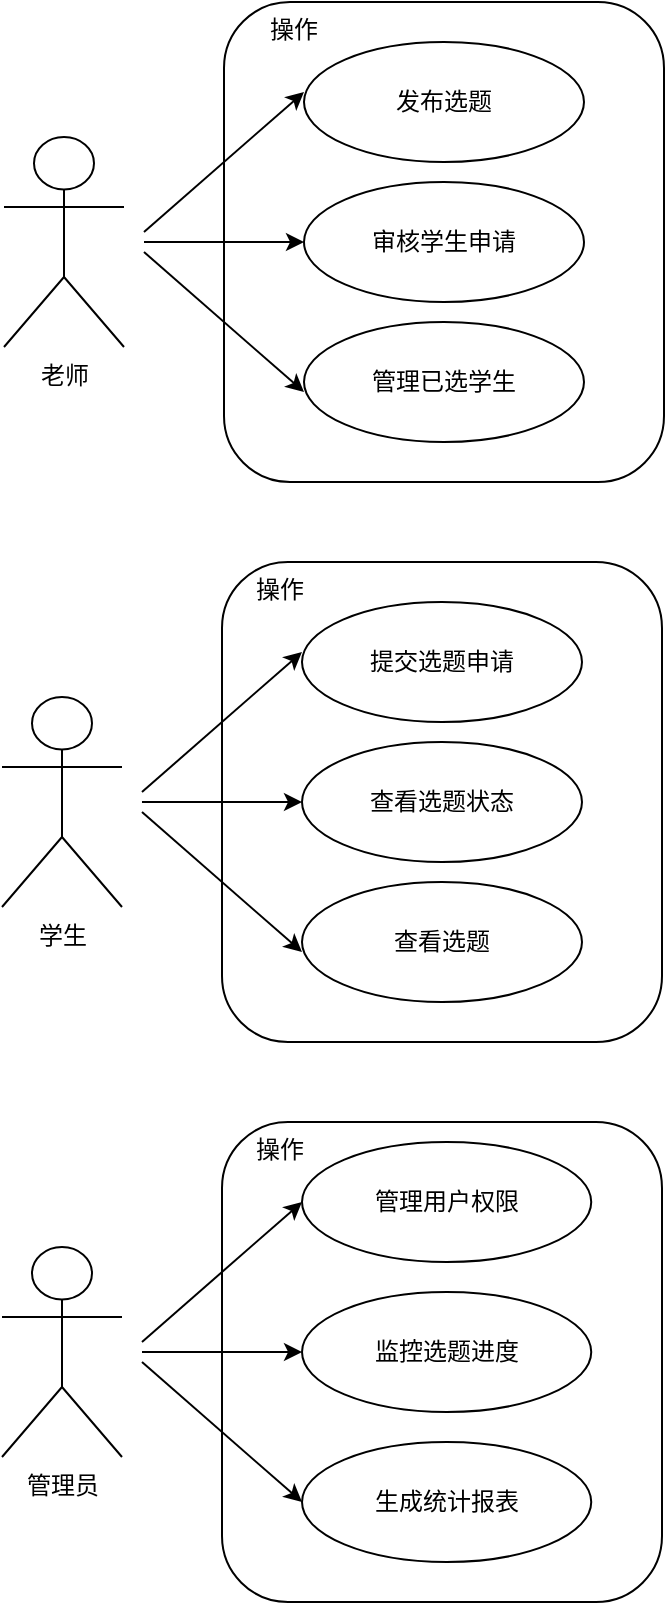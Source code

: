 <mxfile>
    <diagram name="用例图" id="6hHFFIjMiyWhqTeEEtf3">
        <mxGraphModel dx="948" dy="668" grid="1" gridSize="10" guides="1" tooltips="1" connect="1" arrows="1" fold="1" page="1" pageScale="1" pageWidth="827" pageHeight="1169" background="none" math="0" shadow="0">
            <root>
                <mxCell id="0"/>
                <mxCell id="1" parent="0"/>
                <mxCell id="56" value="" style="group;labelBackgroundColor=none;rounded=1;" parent="1" vertex="1" connectable="0">
                    <mxGeometry x="59" y="640" width="330" height="240" as="geometry"/>
                </mxCell>
                <mxCell id="25" value="" style="rounded=1;whiteSpace=wrap;html=1;fillColor=none;strokeColor=#000000;" parent="56" vertex="1">
                    <mxGeometry x="110" width="220" height="240" as="geometry"/>
                </mxCell>
                <mxCell id="11" value="管理用户权限" style="ellipse;whiteSpace=wrap;html=1;fillColor=none;rounded=1;" parent="56" vertex="1">
                    <mxGeometry x="150.004" y="10" width="144.615" height="60" as="geometry"/>
                </mxCell>
                <mxCell id="12" value="监控选题进度" style="ellipse;whiteSpace=wrap;html=1;fillColor=none;rounded=1;" parent="56" vertex="1">
                    <mxGeometry x="150.005" y="85" width="144.615" height="60" as="geometry"/>
                </mxCell>
                <mxCell id="13" value="生成统计报表" style="ellipse;whiteSpace=wrap;html=1;fillColor=none;rounded=1;" parent="56" vertex="1">
                    <mxGeometry x="150.008" y="160" width="144.615" height="60" as="geometry"/>
                </mxCell>
                <mxCell id="27" value="管理员" style="shape=umlActor;verticalLabelPosition=bottom;verticalAlign=top;html=1;outlineConnect=0;fillColor=none;rounded=1;" parent="56" vertex="1">
                    <mxGeometry y="62.5" width="60" height="105" as="geometry"/>
                </mxCell>
                <mxCell id="47" value="" style="endArrow=classic;html=1;rounded=1;" parent="56" edge="1">
                    <mxGeometry width="50" height="50" relative="1" as="geometry">
                        <mxPoint x="70" y="110" as="sourcePoint"/>
                        <mxPoint x="150.01" y="40" as="targetPoint"/>
                    </mxGeometry>
                </mxCell>
                <mxCell id="48" value="" style="endArrow=classic;html=1;entryX=0;entryY=0.5;entryDx=0;entryDy=0;rounded=1;" parent="56" target="12" edge="1">
                    <mxGeometry width="50" height="50" relative="1" as="geometry">
                        <mxPoint x="70" y="115" as="sourcePoint"/>
                        <mxPoint x="220" y="140" as="targetPoint"/>
                    </mxGeometry>
                </mxCell>
                <mxCell id="49" value="" style="endArrow=classic;html=1;entryX=0;entryY=0.5;entryDx=0;entryDy=0;rounded=1;" parent="56" target="13" edge="1">
                    <mxGeometry width="50" height="50" relative="1" as="geometry">
                        <mxPoint x="70" y="120" as="sourcePoint"/>
                        <mxPoint x="130" y="190" as="targetPoint"/>
                    </mxGeometry>
                </mxCell>
                <mxCell id="72" value="&lt;span style=&quot;font-family: Helvetica; font-size: 12px; font-style: normal; font-variant-ligatures: normal; font-variant-caps: normal; font-weight: 400; letter-spacing: normal; orphans: 2; text-align: center; text-indent: 0px; text-transform: none; widows: 2; word-spacing: 0px; -webkit-text-stroke-width: 0px; text-decoration-thickness: initial; text-decoration-style: initial; text-decoration-color: initial; float: none; display: inline !important;&quot;&gt;&lt;font color=&quot;#030303&quot;&gt;操作&lt;/font&gt;&lt;/span&gt;" style="text;whiteSpace=wrap;html=1;labelBackgroundColor=none;fontColor=default;rounded=1;" parent="56" vertex="1">
                    <mxGeometry x="125" width="60" height="40" as="geometry"/>
                </mxCell>
                <mxCell id="57" value="" style="group;rounded=1;" parent="1" vertex="1" connectable="0">
                    <mxGeometry x="59" y="360" width="330" height="240" as="geometry"/>
                </mxCell>
                <mxCell id="36" value="" style="rounded=1;whiteSpace=wrap;html=1;fillColor=none;strokeColor=#000000;" parent="57" vertex="1">
                    <mxGeometry x="110" width="220" height="240" as="geometry"/>
                </mxCell>
                <mxCell id="33" value="学生" style="shape=umlActor;verticalLabelPosition=bottom;verticalAlign=top;html=1;outlineConnect=0;fillColor=none;rounded=1;" parent="57" vertex="1">
                    <mxGeometry y="67.5" width="60" height="105" as="geometry"/>
                </mxCell>
                <mxCell id="5" value="查看选题" style="ellipse;whiteSpace=wrap;html=1;fillColor=none;rounded=1;" parent="57" vertex="1">
                    <mxGeometry x="150" y="160" width="140" height="60" as="geometry"/>
                </mxCell>
                <mxCell id="6" value="提交选题申请" style="ellipse;whiteSpace=wrap;html=1;fillColor=none;rounded=1;" parent="57" vertex="1">
                    <mxGeometry x="150" y="20" width="140" height="60" as="geometry"/>
                </mxCell>
                <mxCell id="7" value="查看选题状态" style="ellipse;whiteSpace=wrap;html=1;fillColor=none;rounded=1;" parent="57" vertex="1">
                    <mxGeometry x="150" y="90" width="140" height="60" as="geometry"/>
                </mxCell>
                <mxCell id="50" value="" style="endArrow=classic;html=1;rounded=1;" parent="57" edge="1">
                    <mxGeometry width="50" height="50" relative="1" as="geometry">
                        <mxPoint x="69.99" y="115" as="sourcePoint"/>
                        <mxPoint x="150" y="45" as="targetPoint"/>
                    </mxGeometry>
                </mxCell>
                <mxCell id="51" value="" style="endArrow=classic;html=1;entryX=0;entryY=0.5;entryDx=0;entryDy=0;rounded=1;" parent="57" edge="1">
                    <mxGeometry width="50" height="50" relative="1" as="geometry">
                        <mxPoint x="69.99" y="120" as="sourcePoint"/>
                        <mxPoint x="149.995" y="120" as="targetPoint"/>
                    </mxGeometry>
                </mxCell>
                <mxCell id="52" value="" style="endArrow=classic;html=1;entryX=0;entryY=0.5;entryDx=0;entryDy=0;rounded=1;" parent="57" edge="1">
                    <mxGeometry width="50" height="50" relative="1" as="geometry">
                        <mxPoint x="69.99" y="125" as="sourcePoint"/>
                        <mxPoint x="149.998" y="195" as="targetPoint"/>
                    </mxGeometry>
                </mxCell>
                <mxCell id="70" value="&lt;span style=&quot;font-family: Helvetica; font-size: 12px; font-style: normal; font-variant-ligatures: normal; font-variant-caps: normal; font-weight: 400; letter-spacing: normal; orphans: 2; text-align: center; text-indent: 0px; text-transform: none; widows: 2; word-spacing: 0px; -webkit-text-stroke-width: 0px; text-decoration-thickness: initial; text-decoration-style: initial; text-decoration-color: initial; float: none; display: inline !important;&quot;&gt;&lt;font color=&quot;#000000&quot;&gt;操作&lt;/font&gt;&lt;/span&gt;" style="text;whiteSpace=wrap;html=1;labelBackgroundColor=none;rounded=1;" parent="57" vertex="1">
                    <mxGeometry x="125" width="60" height="40" as="geometry"/>
                </mxCell>
                <mxCell id="58" value="" style="group;rounded=1;" parent="1" vertex="1" connectable="0">
                    <mxGeometry x="60" y="80" width="330" height="240" as="geometry"/>
                </mxCell>
                <mxCell id="43" value="" style="rounded=1;whiteSpace=wrap;html=1;fillColor=none;strokeColor=#000000;" parent="58" vertex="1">
                    <mxGeometry x="110" width="220" height="240" as="geometry"/>
                </mxCell>
                <mxCell id="42" value="老师" style="shape=umlActor;verticalLabelPosition=bottom;verticalAlign=top;html=1;outlineConnect=0;fillColor=none;rounded=1;" parent="58" vertex="1">
                    <mxGeometry y="67.5" width="60" height="105" as="geometry"/>
                </mxCell>
                <mxCell id="44" value="" style="group;rounded=1;" parent="58" vertex="1" connectable="0">
                    <mxGeometry x="150" y="20" width="140" height="200" as="geometry"/>
                </mxCell>
                <mxCell id="8" value="发布选题" style="ellipse;whiteSpace=wrap;html=1;fillColor=none;rounded=1;" parent="44" vertex="1">
                    <mxGeometry width="140" height="60" as="geometry"/>
                </mxCell>
                <mxCell id="9" value="审核学生申请" style="ellipse;whiteSpace=wrap;html=1;fillColor=none;rounded=1;" parent="44" vertex="1">
                    <mxGeometry y="70" width="140" height="60" as="geometry"/>
                </mxCell>
                <mxCell id="10" value="管理已选学生" style="ellipse;whiteSpace=wrap;html=1;fillColor=none;rounded=1;" parent="44" vertex="1">
                    <mxGeometry y="140" width="140" height="60" as="geometry"/>
                </mxCell>
                <mxCell id="53" value="" style="endArrow=classic;html=1;rounded=1;" parent="58" edge="1">
                    <mxGeometry width="50" height="50" relative="1" as="geometry">
                        <mxPoint x="70" y="115" as="sourcePoint"/>
                        <mxPoint x="150.01" y="45" as="targetPoint"/>
                    </mxGeometry>
                </mxCell>
                <mxCell id="54" value="" style="endArrow=classic;html=1;entryX=0;entryY=0.5;entryDx=0;entryDy=0;rounded=1;" parent="58" edge="1">
                    <mxGeometry width="50" height="50" relative="1" as="geometry">
                        <mxPoint x="70" y="120" as="sourcePoint"/>
                        <mxPoint x="150.005" y="120" as="targetPoint"/>
                    </mxGeometry>
                </mxCell>
                <mxCell id="55" value="" style="endArrow=classic;html=1;entryX=0;entryY=0.5;entryDx=0;entryDy=0;rounded=1;" parent="58" edge="1">
                    <mxGeometry width="50" height="50" relative="1" as="geometry">
                        <mxPoint x="70" y="125" as="sourcePoint"/>
                        <mxPoint x="150.008" y="195" as="targetPoint"/>
                    </mxGeometry>
                </mxCell>
                <mxCell id="71" value="&lt;span style=&quot;font-family: Helvetica; font-size: 12px; font-style: normal; font-variant-ligatures: normal; font-variant-caps: normal; font-weight: 400; letter-spacing: normal; orphans: 2; text-align: center; text-indent: 0px; text-transform: none; widows: 2; word-spacing: 0px; -webkit-text-stroke-width: 0px; text-decoration-thickness: initial; text-decoration-style: initial; text-decoration-color: initial; float: none; display: inline !important;&quot;&gt;&lt;font color=&quot;#000000&quot;&gt;操作&lt;/font&gt;&lt;/span&gt;" style="text;whiteSpace=wrap;html=1;labelBackgroundColor=none;rounded=1;" parent="58" vertex="1">
                    <mxGeometry x="131" width="60" height="40" as="geometry"/>
                </mxCell>
            </root>
        </mxGraphModel>
    </diagram>
</mxfile>